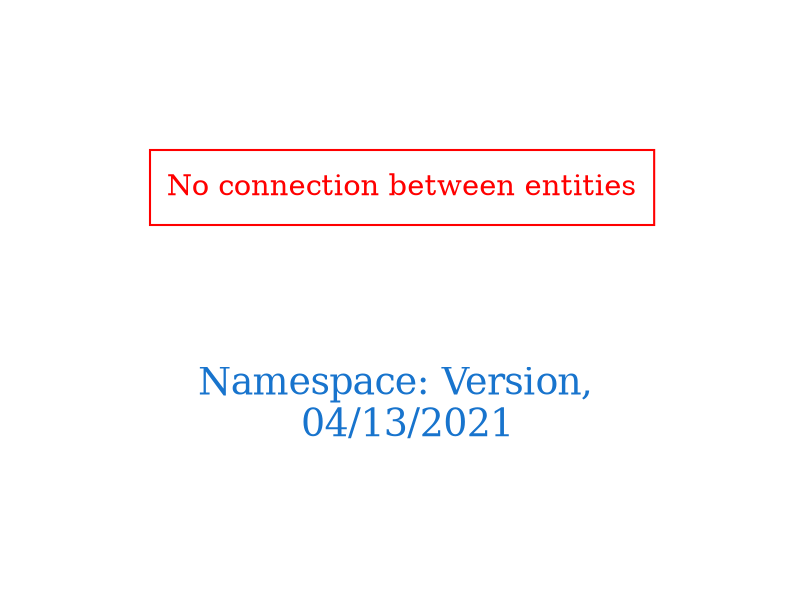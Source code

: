 digraph OGIT_ontology {
 graph [ rankdir= LR,pad=1 
fontsize = 18,
fontcolor= dodgerblue3,label = "\n\n\nNamespace: Version, \n 04/13/2021"];
node[shape=polygon];
edge [  color="gray81"];

"No connection between entities" [fontcolor = "red",color="red", shape="polygon"]
}
